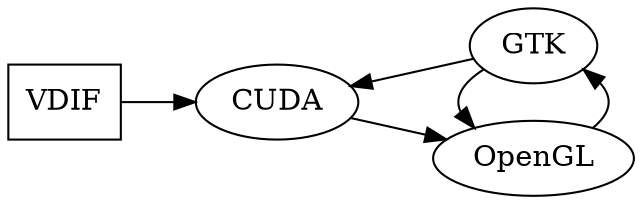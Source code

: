 digraph cudaopengl
{
    rankdir="LR";
    VDIF [shape="box"]
    VDIF -> CUDA -> OpenGL -> GTK
    GTK -> CUDA
    GTK -> OpenGL

    subgraph subs
    {
        rank = same
        GTK
        OpenGL
    }
}

